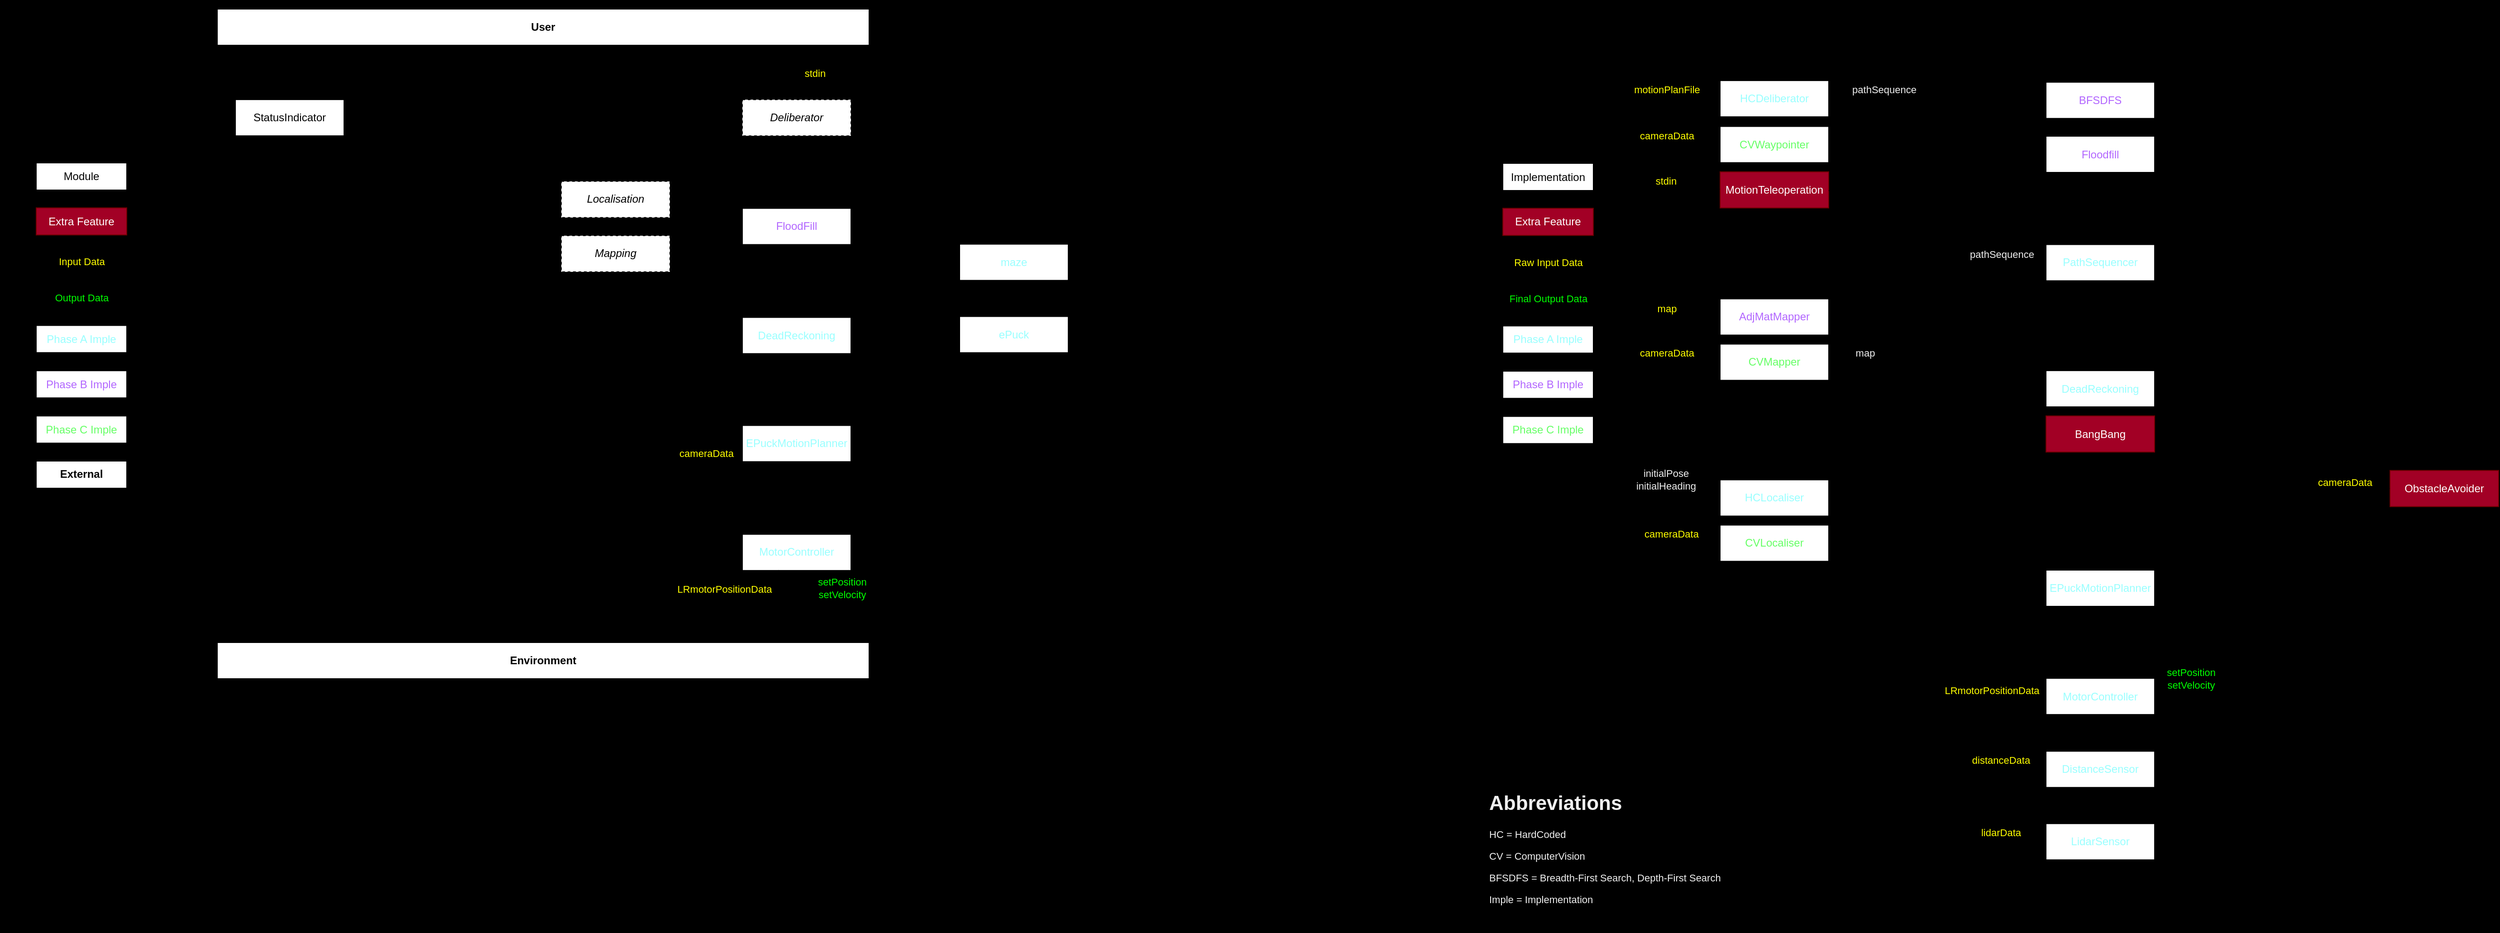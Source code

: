 <mxfile>
    <diagram id="C91cKKwiNIsFAHS6rGZc" name="Page-1">
        <mxGraphModel dx="2342" dy="593" grid="1" gridSize="10" guides="1" tooltips="1" connect="1" arrows="1" fold="1" page="1" pageScale="1" pageWidth="850" pageHeight="1100" background="#000000" math="0" shadow="0">
            <root>
                <mxCell id="0"/>
                <mxCell id="1" parent="0"/>
                <mxCell id="363" value="&lt;span&gt;Models&lt;/span&gt;" style="rounded=0;whiteSpace=wrap;html=1;fillColor=none;labelPosition=center;verticalLabelPosition=middle;align=center;verticalAlign=top;fontStyle=4" parent="1" vertex="1">
                    <mxGeometry x="-560" y="279.65" width="160" height="179.92" as="geometry"/>
                </mxCell>
                <mxCell id="359" value="MotionPlanner" style="rounded=0;whiteSpace=wrap;html=1;dashed=1;fillColor=none;labelPosition=center;verticalLabelPosition=top;align=center;verticalAlign=bottom;fontStyle=2" parent="1" vertex="1">
                    <mxGeometry x="640" y="660" width="160" height="80" as="geometry"/>
                </mxCell>
                <mxCell id="201" value="Deliberator" style="rounded=0;whiteSpace=wrap;html=1;dashed=1;fillColor=none;labelPosition=center;verticalLabelPosition=top;align=center;verticalAlign=bottom;fontStyle=2" parent="1" vertex="1">
                    <mxGeometry x="280" y="120" width="160" height="180" as="geometry"/>
                </mxCell>
                <mxCell id="110" value="&lt;u&gt;TaskControl&lt;/u&gt;" style="rounded=0;whiteSpace=wrap;html=1;fillColor=none;labelPosition=center;verticalLabelPosition=middle;align=center;verticalAlign=top;textDirection=ltr;" parent="1" vertex="1">
                    <mxGeometry x="-1180" y="120" width="540" height="600" as="geometry"/>
                </mxCell>
                <mxCell id="161" value="Localiser" style="rounded=0;whiteSpace=wrap;html=1;dashed=1;fillColor=none;labelPosition=center;verticalLabelPosition=top;align=center;verticalAlign=bottom;fontStyle=2" parent="1" vertex="1">
                    <mxGeometry x="280" y="560.25" width="160" height="130" as="geometry"/>
                </mxCell>
                <mxCell id="95" style="edgeStyle=orthogonalEdgeStyle;rounded=0;orthogonalLoop=1;jettySize=auto;html=1;" parent="1" source="98" edge="1">
                    <mxGeometry relative="1" as="geometry">
                        <mxPoint x="-700" y="760" as="targetPoint"/>
                        <Array as="points">
                            <mxPoint x="-700" y="740"/>
                            <mxPoint x="-700" y="740"/>
                        </Array>
                    </mxGeometry>
                </mxCell>
                <mxCell id="96" value="setPosition&lt;br&gt;setVelocity" style="edgeLabel;html=1;align=center;verticalAlign=middle;resizable=0;points=[];labelBackgroundColor=none;fontColor=#00FF00;" parent="95" vertex="1" connectable="0">
                    <mxGeometry x="-0.203" y="-1" relative="1" as="geometry">
                        <mxPoint x="31" y="-12" as="offset"/>
                    </mxGeometry>
                </mxCell>
                <mxCell id="98" value="MotorController" style="rounded=0;whiteSpace=wrap;html=1;fontColor=#99FFFF;" parent="1" vertex="1">
                    <mxGeometry x="-780" y="640.42" width="120" height="40" as="geometry"/>
                </mxCell>
                <mxCell id="107" value="StatusIndicator" style="rounded=0;whiteSpace=wrap;html=1;" parent="1" vertex="1">
                    <mxGeometry x="-1340" y="160.08" width="120" height="40" as="geometry"/>
                </mxCell>
                <mxCell id="117" value="&lt;b&gt;Environment&lt;/b&gt;" style="rounded=0;whiteSpace=wrap;html=1;" parent="1" vertex="1">
                    <mxGeometry x="-1360" y="760" width="720" height="40" as="geometry"/>
                </mxCell>
                <mxCell id="123" style="edgeStyle=orthogonalEdgeStyle;rounded=0;orthogonalLoop=1;jettySize=auto;html=1;" parent="1" source="126" edge="1">
                    <mxGeometry relative="1" as="geometry">
                        <mxPoint x="-720.0" y="520.42" as="targetPoint"/>
                    </mxGeometry>
                </mxCell>
                <mxCell id="124" value="angle&lt;br&gt;distance&lt;br&gt;linearVelocity&lt;br&gt;angularVelocity" style="edgeLabel;html=1;align=center;verticalAlign=middle;resizable=0;points=[];labelBackgroundColor=none;" parent="123" vertex="1" connectable="0">
                    <mxGeometry x="-0.72" y="1" relative="1" as="geometry">
                        <mxPoint x="39" y="28" as="offset"/>
                    </mxGeometry>
                </mxCell>
                <mxCell id="126" value="DeadReckoning" style="rounded=0;whiteSpace=wrap;html=1;fontStyle=0;fontColor=#99FFFF;" parent="1" vertex="1">
                    <mxGeometry x="-780" y="400.76" width="120" height="40" as="geometry"/>
                </mxCell>
                <mxCell id="152" style="edgeStyle=orthogonalEdgeStyle;rounded=0;orthogonalLoop=1;jettySize=auto;html=1;" parent="1" source="150" target="136" edge="1">
                    <mxGeometry relative="1" as="geometry">
                        <mxPoint x="-890" y="250.25" as="sourcePoint"/>
                        <Array as="points">
                            <mxPoint x="-820" y="330.42"/>
                            <mxPoint x="-820" y="300.42"/>
                        </Array>
                    </mxGeometry>
                </mxCell>
                <mxCell id="156" value="graph" style="edgeLabel;html=1;align=center;verticalAlign=middle;resizable=0;points=[];labelBackgroundColor=none;" parent="152" vertex="1" connectable="0">
                    <mxGeometry x="-0.35" relative="1" as="geometry">
                        <mxPoint x="4" y="10" as="offset"/>
                    </mxGeometry>
                </mxCell>
                <mxCell id="129" value="User" style="rounded=0;whiteSpace=wrap;html=1;labelBackgroundColor=none;fontStyle=1" parent="1" vertex="1">
                    <mxGeometry x="-1360" y="60" width="720" height="40" as="geometry"/>
                </mxCell>
                <mxCell id="137" style="edgeStyle=orthogonalEdgeStyle;rounded=0;orthogonalLoop=1;jettySize=auto;html=1;" parent="1" source="136" target="126" edge="1">
                    <mxGeometry relative="1" as="geometry"/>
                </mxCell>
                <mxCell id="138" value="motion" style="edgeLabel;html=1;align=center;verticalAlign=middle;resizable=0;points=[];labelBackgroundColor=none;" parent="137" vertex="1" connectable="0">
                    <mxGeometry x="-0.299" y="-1" relative="1" as="geometry">
                        <mxPoint x="21" y="12" as="offset"/>
                    </mxGeometry>
                </mxCell>
                <mxCell id="136" value="FloodFill" style="rounded=0;whiteSpace=wrap;html=1;fontStyle=0;fontColor=#B266FF;" parent="1" vertex="1">
                    <mxGeometry x="-780" y="280.25" width="120" height="40" as="geometry"/>
                </mxCell>
                <mxCell id="186" style="edgeStyle=orthogonalEdgeStyle;rounded=0;orthogonalLoop=1;jettySize=auto;html=1;fontSize=11;" parent="1" source="148" target="136" edge="1">
                    <mxGeometry relative="1" as="geometry"/>
                </mxCell>
                <mxCell id="187" value="currentPose&lt;br&gt;currentHeading" style="edgeLabel;html=1;align=center;verticalAlign=middle;resizable=0;points=[];fontSize=11;labelBackgroundColor=none;" parent="186" vertex="1" connectable="0">
                    <mxGeometry x="-0.469" y="2" relative="1" as="geometry">
                        <mxPoint x="18" y="-18" as="offset"/>
                    </mxGeometry>
                </mxCell>
                <mxCell id="148" value="Localisation" style="rounded=0;whiteSpace=wrap;html=1;dashed=1;fontStyle=2" parent="1" vertex="1">
                    <mxGeometry x="-980" y="250.42" width="120" height="40" as="geometry"/>
                </mxCell>
                <mxCell id="149" value="&lt;font color=&quot;#99ffff&quot;&gt;HCLocaliser&lt;/font&gt;" style="rounded=0;whiteSpace=wrap;html=1;" parent="1" vertex="1">
                    <mxGeometry x="300" y="580.25" width="120" height="40" as="geometry"/>
                </mxCell>
                <mxCell id="150" value="Mapping" style="rounded=0;whiteSpace=wrap;html=1;dashed=1;fontStyle=2" parent="1" vertex="1">
                    <mxGeometry x="-980" y="310.42" width="120" height="40" as="geometry"/>
                </mxCell>
                <mxCell id="158" value="RSA (Integration)" style="text;html=1;align=center;verticalAlign=middle;resizable=0;points=[];autosize=1;strokeColor=none;fontSize=24;fontStyle=1" parent="1" vertex="1">
                    <mxGeometry x="-1600" y="50" width="210" height="30" as="geometry"/>
                </mxCell>
                <mxCell id="160" value="&lt;font color=&quot;#99ffff&quot;&gt;ePuck&lt;/font&gt;" style="rounded=0;whiteSpace=wrap;html=1;" parent="1" vertex="1">
                    <mxGeometry x="-540" y="399.74" width="120" height="40" as="geometry"/>
                </mxCell>
                <mxCell id="162" value="PathPlanner" style="rounded=0;whiteSpace=wrap;html=1;dashed=1;fillColor=none;labelPosition=center;verticalLabelPosition=top;align=center;verticalAlign=bottom;fontStyle=2" parent="1" vertex="1">
                    <mxGeometry x="640" y="120.51" width="160" height="139.49" as="geometry"/>
                </mxCell>
                <mxCell id="163" value="BFSDFS" style="rounded=0;whiteSpace=wrap;html=1;fontColor=#B266FF;" parent="1" vertex="1">
                    <mxGeometry x="660" y="140.85" width="120" height="40" as="geometry"/>
                </mxCell>
                <mxCell id="164" value="Floodfill" style="rounded=0;whiteSpace=wrap;html=1;fontColor=#B266FF;" parent="1" vertex="1">
                    <mxGeometry x="660" y="200.51" width="120" height="40" as="geometry"/>
                </mxCell>
                <mxCell id="174" value="CVLocaliser" style="rounded=0;whiteSpace=wrap;html=1;fontColor=#66FF66;" parent="1" vertex="1">
                    <mxGeometry x="300" y="630.25" width="120" height="40" as="geometry"/>
                </mxCell>
                <mxCell id="175" value="TrajectoryPlanner" style="rounded=0;whiteSpace=wrap;html=1;dashed=1;fillColor=none;labelPosition=center;verticalLabelPosition=top;align=center;verticalAlign=bottom;fontStyle=2" parent="1" vertex="1">
                    <mxGeometry x="640" y="439.57" width="160" height="130" as="geometry"/>
                </mxCell>
                <mxCell id="176" value="DeadReckoning" style="rounded=0;whiteSpace=wrap;html=1;fontColor=#99FFFF;" parent="1" vertex="1">
                    <mxGeometry x="660" y="459.57" width="120" height="40" as="geometry"/>
                </mxCell>
                <mxCell id="177" value="BangBang" style="rounded=0;whiteSpace=wrap;html=1;fillColor=#a20025;strokeColor=#6F0000;fontColor=#ffffff;" parent="1" vertex="1">
                    <mxGeometry x="660" y="509.57" width="120" height="40" as="geometry"/>
                </mxCell>
                <mxCell id="178" value="MotionTeleoperation" style="rounded=0;whiteSpace=wrap;html=1;fillColor=#a20025;strokeColor=#6F0000;fontColor=#ffffff;" parent="1" vertex="1">
                    <mxGeometry x="300" y="239.82" width="120" height="40" as="geometry"/>
                </mxCell>
                <mxCell id="179" value="ObstacleAvoider" style="rounded=0;whiteSpace=wrap;html=1;fillColor=#a20025;strokeColor=#6F0000;fontColor=#ffffff;" parent="1" vertex="1">
                    <mxGeometry x="1040" y="569.86" width="120" height="40" as="geometry"/>
                </mxCell>
                <mxCell id="197" style="edgeStyle=orthogonalEdgeStyle;rounded=0;orthogonalLoop=1;jettySize=auto;html=1;fontSize=11;" parent="1" edge="1">
                    <mxGeometry relative="1" as="geometry">
                        <mxPoint x="-340" y="339" as="targetPoint"/>
                        <mxPoint x="-420" y="339.002" as="sourcePoint"/>
                        <Array as="points">
                            <mxPoint x="-385" y="338.83"/>
                            <mxPoint x="-350" y="339.83"/>
                        </Array>
                    </mxGeometry>
                </mxCell>
                <mxCell id="228" value="cellWidth" style="edgeLabel;html=1;align=center;verticalAlign=middle;resizable=0;points=[];fontSize=11;labelBackgroundColor=none;" parent="197" vertex="1" connectable="0">
                    <mxGeometry x="-0.248" y="2" relative="1" as="geometry">
                        <mxPoint x="20" y="-8" as="offset"/>
                    </mxGeometry>
                </mxCell>
                <mxCell id="182" value="&lt;font color=&quot;#99ffff&quot;&gt;maze&lt;/font&gt;" style="rounded=0;whiteSpace=wrap;html=1;" parent="1" vertex="1">
                    <mxGeometry x="-540" y="319.82" width="120" height="40" as="geometry"/>
                </mxCell>
                <mxCell id="183" value="Mapper" style="rounded=0;whiteSpace=wrap;html=1;dashed=1;fillColor=none;labelPosition=center;verticalLabelPosition=top;align=center;verticalAlign=bottom;fontStyle=2" parent="1" vertex="1">
                    <mxGeometry x="280" y="360.25" width="160" height="129.75" as="geometry"/>
                </mxCell>
                <mxCell id="184" value="&lt;font&gt;AdjMatMapper&lt;/font&gt;" style="rounded=0;whiteSpace=wrap;html=1;fontColor=#B266FF;" parent="1" vertex="1">
                    <mxGeometry x="300" y="380.25" width="120" height="40" as="geometry"/>
                </mxCell>
                <mxCell id="185" value="CVMapper" style="rounded=0;whiteSpace=wrap;html=1;fontColor=#66FF66;" parent="1" vertex="1">
                    <mxGeometry x="300" y="430.25" width="120" height="40" as="geometry"/>
                </mxCell>
                <mxCell id="199" style="edgeStyle=orthogonalEdgeStyle;rounded=0;orthogonalLoop=1;jettySize=auto;html=1;fontSize=11;" parent="1" edge="1">
                    <mxGeometry relative="1" as="geometry">
                        <mxPoint x="-340" y="419.61" as="targetPoint"/>
                        <mxPoint x="-420" y="419.41" as="sourcePoint"/>
                        <Array as="points">
                            <mxPoint x="-360" y="419.61"/>
                            <mxPoint x="-360" y="419.61"/>
                        </Array>
                    </mxGeometry>
                </mxCell>
                <mxCell id="211" value="wheelRadius&lt;br&gt;axleLength&lt;br&gt;maxSpeed&lt;br&gt;maxMotorSpeed" style="edgeLabel;html=1;align=center;verticalAlign=middle;resizable=0;points=[];fontSize=11;labelBackgroundColor=none;" parent="199" vertex="1" connectable="0">
                    <mxGeometry x="0.711" y="1" relative="1" as="geometry">
                        <mxPoint x="-9" y="-29" as="offset"/>
                    </mxGeometry>
                </mxCell>
                <mxCell id="203" value="CVWaypointer" style="rounded=0;whiteSpace=wrap;html=1;fontColor=#66FF66;" parent="1" vertex="1">
                    <mxGeometry x="300" y="189.74" width="120" height="40" as="geometry"/>
                </mxCell>
                <mxCell id="208" style="edgeStyle=orthogonalEdgeStyle;rounded=0;orthogonalLoop=1;jettySize=auto;html=1;fontSize=11;startArrow=none;startFill=0;endArrow=classic;endFill=1;" parent="1" source="204" target="136" edge="1">
                    <mxGeometry relative="1" as="geometry"/>
                </mxCell>
                <mxCell id="209" value="motionSequence" style="edgeLabel;html=1;align=center;verticalAlign=middle;resizable=0;points=[];fontSize=11;labelBackgroundColor=none;" parent="208" vertex="1" connectable="0">
                    <mxGeometry x="-0.24" relative="1" as="geometry">
                        <mxPoint x="50" as="offset"/>
                    </mxGeometry>
                </mxCell>
                <mxCell id="204" value="Deliberator" style="rounded=0;whiteSpace=wrap;html=1;dashed=1;fontStyle=2" parent="1" vertex="1">
                    <mxGeometry x="-780" y="160.08" width="120" height="40" as="geometry"/>
                </mxCell>
                <mxCell id="214" style="edgeStyle=orthogonalEdgeStyle;rounded=0;orthogonalLoop=1;jettySize=auto;html=1;fontSize=11;startArrow=classic;startFill=1;endArrow=none;endFill=0;" parent="1" edge="1">
                    <mxGeometry relative="1" as="geometry">
                        <mxPoint x="220" y="400.25" as="targetPoint"/>
                        <mxPoint x="300" y="400.25" as="sourcePoint"/>
                    </mxGeometry>
                </mxCell>
                <mxCell id="254" value="map" style="edgeLabel;html=1;align=center;verticalAlign=middle;resizable=0;points=[];fontSize=11;labelBackgroundColor=none;fontColor=#FFFF00;" parent="214" vertex="1" connectable="0">
                    <mxGeometry x="0.291" relative="1" as="geometry">
                        <mxPoint x="-8" y="-10" as="offset"/>
                    </mxGeometry>
                </mxCell>
                <mxCell id="215" style="edgeStyle=orthogonalEdgeStyle;rounded=0;orthogonalLoop=1;jettySize=auto;html=1;fontSize=11;" parent="1" edge="1">
                    <mxGeometry relative="1" as="geometry">
                        <mxPoint x="500" y="399.26" as="targetPoint"/>
                        <mxPoint x="420" y="399.26" as="sourcePoint"/>
                    </mxGeometry>
                </mxCell>
                <mxCell id="245" value="graph" style="edgeLabel;html=1;align=center;verticalAlign=middle;resizable=0;points=[];fontSize=11;labelBackgroundColor=none;" parent="215" vertex="1" connectable="0">
                    <mxGeometry x="-0.316" y="1" relative="1" as="geometry">
                        <mxPoint x="13" y="-9" as="offset"/>
                    </mxGeometry>
                </mxCell>
                <mxCell id="216" style="edgeStyle=orthogonalEdgeStyle;rounded=0;orthogonalLoop=1;jettySize=auto;html=1;fontSize=11;startArrow=classic;startFill=1;endArrow=none;endFill=0;" parent="1" edge="1">
                    <mxGeometry relative="1" as="geometry">
                        <mxPoint x="220" y="649.91" as="targetPoint"/>
                        <mxPoint x="300" y="649.91" as="sourcePoint"/>
                    </mxGeometry>
                </mxCell>
                <mxCell id="257" value="cameraData" style="edgeLabel;html=1;align=center;verticalAlign=middle;resizable=0;points=[];fontSize=11;labelBackgroundColor=none;fontColor=#FFFF00;" parent="216" vertex="1" connectable="0">
                    <mxGeometry x="0.241" y="-2" relative="1" as="geometry">
                        <mxPoint x="-5" y="-8" as="offset"/>
                    </mxGeometry>
                </mxCell>
                <mxCell id="217" style="edgeStyle=orthogonalEdgeStyle;rounded=0;orthogonalLoop=1;jettySize=auto;html=1;fontSize=11;" parent="1" edge="1">
                    <mxGeometry relative="1" as="geometry">
                        <mxPoint x="520" y="625.01" as="targetPoint"/>
                        <mxPoint x="440" y="625.01" as="sourcePoint"/>
                    </mxGeometry>
                </mxCell>
                <mxCell id="234" value="currentPose&lt;br&gt;currentHeading" style="edgeLabel;html=1;align=center;verticalAlign=middle;resizable=0;points=[];fontSize=11;labelBackgroundColor=none;" parent="217" vertex="1" connectable="0">
                    <mxGeometry x="0.235" y="3" relative="1" as="geometry">
                        <mxPoint x="1" y="-17" as="offset"/>
                    </mxGeometry>
                </mxCell>
                <mxCell id="218" style="edgeStyle=orthogonalEdgeStyle;rounded=0;orthogonalLoop=1;jettySize=auto;html=1;fontSize=11;startArrow=classic;startFill=1;endArrow=none;endFill=0;" parent="1" edge="1">
                    <mxGeometry relative="1" as="geometry">
                        <mxPoint x="580" y="159.8" as="targetPoint"/>
                        <mxPoint x="660" y="159.8" as="sourcePoint"/>
                    </mxGeometry>
                </mxCell>
                <mxCell id="230" value="graph&lt;br&gt;currentPose&lt;br&gt;currentHeading&lt;br&gt;destination" style="edgeLabel;html=1;align=center;verticalAlign=middle;resizable=0;points=[];fontSize=11;labelBackgroundColor=none;" parent="218" vertex="1" connectable="0">
                    <mxGeometry x="-0.249" y="-3" relative="1" as="geometry">
                        <mxPoint x="-30" y="-27" as="offset"/>
                    </mxGeometry>
                </mxCell>
                <mxCell id="219" style="edgeStyle=orthogonalEdgeStyle;rounded=0;orthogonalLoop=1;jettySize=auto;html=1;fontSize=11;" parent="1" edge="1">
                    <mxGeometry relative="1" as="geometry">
                        <mxPoint x="880" y="190.09" as="targetPoint"/>
                        <mxPoint x="800" y="190.09" as="sourcePoint"/>
                    </mxGeometry>
                </mxCell>
                <mxCell id="229" value="pathSequence" style="edgeLabel;html=1;align=center;verticalAlign=middle;resizable=0;points=[];fontSize=11;labelBackgroundColor=none;" parent="219" vertex="1" connectable="0">
                    <mxGeometry x="0.204" y="2" relative="1" as="geometry">
                        <mxPoint x="-8" y="-9" as="offset"/>
                    </mxGeometry>
                </mxCell>
                <mxCell id="220" style="edgeStyle=orthogonalEdgeStyle;rounded=0;orthogonalLoop=1;jettySize=auto;html=1;fontSize=11;startArrow=classic;startFill=1;endArrow=none;endFill=0;" parent="1" edge="1">
                    <mxGeometry relative="1" as="geometry">
                        <mxPoint x="560" y="504.28" as="targetPoint"/>
                        <mxPoint x="640" y="504.28" as="sourcePoint"/>
                    </mxGeometry>
                </mxCell>
                <mxCell id="227" value="motion" style="edgeLabel;html=1;align=center;verticalAlign=middle;resizable=0;points=[];fontSize=11;labelBackgroundColor=none;" parent="220" vertex="1" connectable="0">
                    <mxGeometry x="0.315" relative="1" as="geometry">
                        <mxPoint x="3" y="-14" as="offset"/>
                    </mxGeometry>
                </mxCell>
                <mxCell id="221" style="edgeStyle=orthogonalEdgeStyle;rounded=0;orthogonalLoop=1;jettySize=auto;html=1;fontSize=11;labelBackgroundColor=none;" parent="1" edge="1">
                    <mxGeometry relative="1" as="geometry">
                        <mxPoint x="880" y="504.28" as="targetPoint"/>
                        <mxPoint x="800" y="504.28" as="sourcePoint"/>
                    </mxGeometry>
                </mxCell>
                <mxCell id="226" value="angle&lt;br&gt;distance&lt;br&gt;linearVelocity&lt;br&gt;angularVelocity" style="edgeLabel;html=1;align=center;verticalAlign=middle;resizable=0;points=[];fontSize=11;labelBackgroundColor=none;" parent="221" vertex="1" connectable="0">
                    <mxGeometry x="0.328" y="3" relative="1" as="geometry">
                        <mxPoint x="-13" y="-30" as="offset"/>
                    </mxGeometry>
                </mxCell>
                <mxCell id="222" style="edgeStyle=orthogonalEdgeStyle;rounded=0;orthogonalLoop=1;jettySize=auto;html=1;fontSize=11;startArrow=classic;startFill=1;endArrow=none;endFill=0;" parent="1" edge="1">
                    <mxGeometry relative="1" as="geometry">
                        <mxPoint x="960" y="589.57" as="targetPoint"/>
                        <mxPoint x="1040" y="589.57" as="sourcePoint"/>
                    </mxGeometry>
                </mxCell>
                <mxCell id="232" value="pose&lt;br&gt;velocity&lt;br&gt;&lt;font color=&quot;#ffff00&quot;&gt;cameraData&lt;/font&gt;" style="edgeLabel;html=1;align=center;verticalAlign=middle;resizable=0;points=[];fontSize=11;labelBackgroundColor=none;" parent="222" vertex="1" connectable="0">
                    <mxGeometry x="0.196" relative="1" as="geometry">
                        <mxPoint x="-2" y="-20" as="offset"/>
                    </mxGeometry>
                </mxCell>
                <mxCell id="223" style="edgeStyle=orthogonalEdgeStyle;rounded=0;orthogonalLoop=1;jettySize=auto;html=1;fontSize=11;" parent="1" edge="1">
                    <mxGeometry relative="1" as="geometry">
                        <mxPoint x="880" y="699.36" as="targetPoint"/>
                        <mxPoint x="800" y="699.36" as="sourcePoint"/>
                        <Array as="points">
                            <mxPoint x="830" y="699.79"/>
                            <mxPoint x="830" y="699.79"/>
                        </Array>
                    </mxGeometry>
                </mxCell>
                <mxCell id="231" value="LRmotorPosition&lt;br&gt;LRmotorVelocity" style="edgeLabel;html=1;align=center;verticalAlign=middle;resizable=0;points=[];fontSize=11;labelBackgroundColor=none;" parent="223" vertex="1" connectable="0">
                    <mxGeometry x="-0.282" y="-2" relative="1" as="geometry">
                        <mxPoint x="21" y="-22" as="offset"/>
                    </mxGeometry>
                </mxCell>
                <mxCell id="235" style="edgeStyle=orthogonalEdgeStyle;rounded=0;orthogonalLoop=1;jettySize=auto;html=1;fontSize=11;startArrow=classic;startFill=1;endArrow=none;endFill=0;" parent="1" edge="1">
                    <mxGeometry relative="1" as="geometry">
                        <mxPoint x="220" y="599.91" as="targetPoint"/>
                        <mxPoint x="300" y="599.91" as="sourcePoint"/>
                    </mxGeometry>
                </mxCell>
                <mxCell id="258" value="&lt;span style=&quot;&quot;&gt;initialPose&lt;br&gt;initialHeading&lt;br&gt;&lt;/span&gt;" style="edgeLabel;html=1;align=center;verticalAlign=middle;resizable=0;points=[];fontSize=11;labelBackgroundColor=none;fontColor=#F0F0F0;" parent="235" vertex="1" connectable="0">
                    <mxGeometry x="0.194" y="-1" relative="1" as="geometry">
                        <mxPoint x="-12" y="-19" as="offset"/>
                    </mxGeometry>
                </mxCell>
                <mxCell id="247" value="Interfaces &amp;amp; Implementations" style="text;html=1;align=center;verticalAlign=middle;resizable=0;points=[];autosize=1;strokeColor=none;fontSize=24;fontStyle=1" parent="1" vertex="1">
                    <mxGeometry x="40" y="50" width="350" height="30" as="geometry"/>
                </mxCell>
                <mxCell id="259" style="edgeStyle=orthogonalEdgeStyle;rounded=0;orthogonalLoop=1;jettySize=auto;html=1;fontSize=11;startArrow=classic;startFill=1;endArrow=none;endFill=0;" parent="1" edge="1">
                    <mxGeometry relative="1" as="geometry">
                        <mxPoint x="580" y="220.22" as="targetPoint"/>
                        <mxPoint x="660" y="220.22" as="sourcePoint"/>
                    </mxGeometry>
                </mxCell>
                <mxCell id="260" value="graph&lt;br&gt;currentPose&lt;br&gt;currentHeading&lt;br&gt;destination" style="edgeLabel;html=1;align=center;verticalAlign=middle;resizable=0;points=[];fontSize=11;labelBackgroundColor=none;" parent="259" vertex="1" connectable="0">
                    <mxGeometry x="-0.249" y="-3" relative="1" as="geometry">
                        <mxPoint x="-30" y="-26" as="offset"/>
                    </mxGeometry>
                </mxCell>
                <mxCell id="261" style="edgeStyle=orthogonalEdgeStyle;rounded=0;orthogonalLoop=1;jettySize=auto;html=1;fontSize=11;startArrow=classic;startFill=1;endArrow=none;endFill=0;" parent="1" edge="1">
                    <mxGeometry relative="1" as="geometry">
                        <mxPoint x="220" y="259.06" as="targetPoint"/>
                        <mxPoint x="300" y="259.06" as="sourcePoint"/>
                    </mxGeometry>
                </mxCell>
                <mxCell id="262" value="stdin" style="edgeLabel;html=1;align=center;verticalAlign=middle;resizable=0;points=[];fontSize=11;labelBackgroundColor=none;fontColor=#FFFF00;" parent="261" vertex="1" connectable="0">
                    <mxGeometry x="-0.249" y="-3" relative="1" as="geometry">
                        <mxPoint x="-30" y="-6" as="offset"/>
                    </mxGeometry>
                </mxCell>
                <mxCell id="263" value="MotorController" style="rounded=0;whiteSpace=wrap;html=1;fontColor=#99FFFF;" parent="1" vertex="1">
                    <mxGeometry x="660" y="799.58" width="120" height="40" as="geometry"/>
                </mxCell>
                <mxCell id="264" style="edgeStyle=orthogonalEdgeStyle;rounded=0;orthogonalLoop=1;jettySize=auto;html=1;fontSize=11;startArrow=classic;startFill=1;endArrow=none;endFill=0;" parent="1" edge="1">
                    <mxGeometry relative="1" as="geometry">
                        <mxPoint x="580" y="819.58" as="targetPoint"/>
                        <mxPoint x="660" y="819.58" as="sourcePoint"/>
                    </mxGeometry>
                </mxCell>
                <mxCell id="265" value="LRmotorPosition&lt;br&gt;LRmotorVelocity&lt;br&gt;&lt;span style=&quot;color: rgb(255 , 255 , 0)&quot;&gt;LRmotorPositionData&lt;/span&gt;" style="edgeLabel;html=1;align=center;verticalAlign=middle;resizable=0;points=[];fontSize=11;labelBackgroundColor=none;" parent="264" vertex="1" connectable="0">
                    <mxGeometry x="0.196" relative="1" as="geometry">
                        <mxPoint x="-12" y="-20" as="offset"/>
                    </mxGeometry>
                </mxCell>
                <mxCell id="266" style="edgeStyle=orthogonalEdgeStyle;rounded=0;orthogonalLoop=1;jettySize=auto;html=1;fontSize=11;" parent="1" edge="1">
                    <mxGeometry relative="1" as="geometry">
                        <mxPoint x="860" y="819.58" as="targetPoint"/>
                        <mxPoint x="780" y="819.58" as="sourcePoint"/>
                    </mxGeometry>
                </mxCell>
                <mxCell id="267" value="setPosition&lt;br&gt;setVelocity" style="edgeLabel;html=1;align=center;verticalAlign=middle;resizable=0;points=[];fontSize=11;labelBackgroundColor=none;fontColor=#00FF00;" parent="266" vertex="1" connectable="0">
                    <mxGeometry x="-0.282" y="-2" relative="1" as="geometry">
                        <mxPoint x="11" y="-22" as="offset"/>
                    </mxGeometry>
                </mxCell>
                <mxCell id="273" value="DistanceSensor" style="rounded=0;html=1;whiteSpace=wrap;fontColor=#99FFFF;" parent="1" vertex="1">
                    <mxGeometry x="660" y="880.15" width="120" height="40" as="geometry"/>
                </mxCell>
                <mxCell id="274" style="edgeStyle=orthogonalEdgeStyle;rounded=0;orthogonalLoop=1;jettySize=auto;html=1;fontSize=11;startArrow=classic;startFill=1;endArrow=none;endFill=0;" parent="1" edge="1">
                    <mxGeometry relative="1" as="geometry">
                        <mxPoint x="580" y="899.81" as="targetPoint"/>
                        <mxPoint x="660" y="899.81" as="sourcePoint"/>
                    </mxGeometry>
                </mxCell>
                <mxCell id="275" value="distanceData" style="edgeLabel;html=1;align=center;verticalAlign=middle;resizable=0;points=[];fontSize=11;labelBackgroundColor=none;fontColor=#FFFF00;" parent="274" vertex="1" connectable="0">
                    <mxGeometry x="0.196" relative="1" as="geometry">
                        <mxPoint x="-2" y="-10" as="offset"/>
                    </mxGeometry>
                </mxCell>
                <mxCell id="276" style="edgeStyle=orthogonalEdgeStyle;rounded=0;orthogonalLoop=1;jettySize=auto;html=1;fontSize=11;" parent="1" edge="1">
                    <mxGeometry relative="1" as="geometry">
                        <mxPoint x="860" y="899.81" as="targetPoint"/>
                        <mxPoint x="780" y="899.81" as="sourcePoint"/>
                    </mxGeometry>
                </mxCell>
                <mxCell id="277" value="obstacles" style="edgeLabel;html=1;align=center;verticalAlign=middle;resizable=0;points=[];fontSize=11;labelBackgroundColor=none;" parent="276" vertex="1" connectable="0">
                    <mxGeometry x="-0.282" y="-2" relative="1" as="geometry">
                        <mxPoint x="11" y="-11" as="offset"/>
                    </mxGeometry>
                </mxCell>
                <mxCell id="278" value="LidarSensor" style="rounded=0;html=1;whiteSpace=wrap;fontColor=#99FFFF;" parent="1" vertex="1">
                    <mxGeometry x="660" y="960.15" width="120" height="40" as="geometry"/>
                </mxCell>
                <mxCell id="279" style="edgeStyle=orthogonalEdgeStyle;rounded=0;orthogonalLoop=1;jettySize=auto;html=1;fontSize=11;startArrow=classic;startFill=1;endArrow=none;endFill=0;" parent="1" edge="1">
                    <mxGeometry relative="1" as="geometry">
                        <mxPoint x="580" y="979.81" as="targetPoint"/>
                        <mxPoint x="660" y="979.81" as="sourcePoint"/>
                    </mxGeometry>
                </mxCell>
                <mxCell id="280" value="lidarData" style="edgeLabel;html=1;align=center;verticalAlign=middle;resizable=0;points=[];fontSize=11;labelBackgroundColor=none;fontColor=#FFFF00;" parent="279" vertex="1" connectable="0">
                    <mxGeometry x="0.196" relative="1" as="geometry">
                        <mxPoint x="-2" y="-10" as="offset"/>
                    </mxGeometry>
                </mxCell>
                <mxCell id="281" style="edgeStyle=orthogonalEdgeStyle;rounded=0;orthogonalLoop=1;jettySize=auto;html=1;fontSize=11;" parent="1" edge="1">
                    <mxGeometry relative="1" as="geometry">
                        <mxPoint x="860" y="979.81" as="targetPoint"/>
                        <mxPoint x="780" y="979.81" as="sourcePoint"/>
                    </mxGeometry>
                </mxCell>
                <mxCell id="282" value="obstacles" style="edgeLabel;html=1;align=center;verticalAlign=middle;resizable=0;points=[];fontSize=11;labelBackgroundColor=none;" parent="281" vertex="1" connectable="0">
                    <mxGeometry x="-0.282" y="-2" relative="1" as="geometry">
                        <mxPoint x="11" y="-12" as="offset"/>
                    </mxGeometry>
                </mxCell>
                <mxCell id="290" style="edgeStyle=orthogonalEdgeStyle;rounded=0;orthogonalLoop=1;jettySize=auto;html=1;fontSize=11;startArrow=classic;startFill=1;endArrow=none;endFill=0;" parent="1" edge="1">
                    <mxGeometry relative="1" as="geometry">
                        <mxPoint x="220" y="450.08" as="targetPoint"/>
                        <mxPoint x="300" y="450.08" as="sourcePoint"/>
                    </mxGeometry>
                </mxCell>
                <mxCell id="291" value="cameraData" style="edgeLabel;html=1;align=center;verticalAlign=middle;resizable=0;points=[];fontSize=11;labelBackgroundColor=none;fontColor=#FFFF00;" parent="290" vertex="1" connectable="0">
                    <mxGeometry x="0.291" relative="1" as="geometry">
                        <mxPoint x="-8" y="-10" as="offset"/>
                    </mxGeometry>
                </mxCell>
                <mxCell id="294" style="edgeStyle=orthogonalEdgeStyle;rounded=0;orthogonalLoop=1;jettySize=auto;html=1;fontSize=11;startArrow=classic;startFill=1;endArrow=none;endFill=0;" parent="1" edge="1">
                    <mxGeometry relative="1" as="geometry">
                        <mxPoint x="220" y="209.45" as="targetPoint"/>
                        <mxPoint x="300" y="209.45" as="sourcePoint"/>
                    </mxGeometry>
                </mxCell>
                <mxCell id="295" value="cameraData" style="edgeLabel;html=1;align=center;verticalAlign=middle;resizable=0;points=[];fontSize=11;labelBackgroundColor=none;fontColor=#FFFF00;" parent="294" vertex="1" connectable="0">
                    <mxGeometry x="0.291" relative="1" as="geometry">
                        <mxPoint x="-8" y="-10" as="offset"/>
                    </mxGeometry>
                </mxCell>
                <mxCell id="298" value="&lt;h1&gt;Abbreviations&lt;/h1&gt;&lt;p&gt;HC = HardCoded&lt;/p&gt;&lt;p&gt;CV = ComputerVision&lt;/p&gt;&lt;p&gt;BFSDFS = Breadth-First Search, Depth-First Search&lt;/p&gt;&lt;p&gt;Imple = Implementation&lt;/p&gt;" style="text;html=1;strokeColor=none;fillColor=none;spacing=5;spacingTop=-20;whiteSpace=wrap;overflow=hidden;rounded=0;labelBackgroundColor=none;fontSize=11;fontColor=#F0F0F0;" parent="1" vertex="1">
                    <mxGeometry x="40" y="920" width="300" height="160" as="geometry"/>
                </mxCell>
                <mxCell id="303" value="" style="group;fontStyle=2" parent="1" vertex="1" connectable="0">
                    <mxGeometry x="40" y="120.51" width="140" height="439.49" as="geometry"/>
                </mxCell>
                <mxCell id="249" value="Legend" style="rounded=0;whiteSpace=wrap;html=1;labelBackgroundColor=none;fontSize=11;fillColor=none;labelPosition=center;verticalLabelPosition=top;align=center;verticalAlign=bottom;" parent="303" vertex="1">
                    <mxGeometry width="140" height="439.49" as="geometry"/>
                </mxCell>
                <mxCell id="250" value="Interface" style="rounded=0;whiteSpace=wrap;html=1;dashed=1;fillColor=none;" parent="303" vertex="1">
                    <mxGeometry x="20" y="60.0" width="100" height="30" as="geometry"/>
                </mxCell>
                <mxCell id="251" value="Implementation" style="rounded=0;whiteSpace=wrap;html=1;" parent="303" vertex="1">
                    <mxGeometry x="20" y="110.0" width="100" height="30" as="geometry"/>
                </mxCell>
                <mxCell id="252" value="" style="endArrow=classic;html=1;" parent="303" edge="1">
                    <mxGeometry width="50" height="50" as="geometry">
                        <mxPoint x="20" y="30.0" as="sourcePoint"/>
                        <mxPoint x="120" y="30.0" as="targetPoint"/>
                    </mxGeometry>
                </mxCell>
                <mxCell id="253" value="&lt;font style=&quot;font-size: 12px&quot;&gt;Information Flow&lt;/font&gt;" style="edgeLabel;html=1;align=center;verticalAlign=middle;resizable=0;points=[];labelBackgroundColor=none;" parent="252" vertex="1" connectable="0">
                    <mxGeometry x="0.267" y="1" relative="1" as="geometry">
                        <mxPoint x="-13" y="-9" as="offset"/>
                    </mxGeometry>
                </mxCell>
                <mxCell id="256" value="Extra Feature" style="rounded=0;whiteSpace=wrap;html=1;fillColor=#a20025;strokeColor=#6F0000;fontColor=#ffffff;" parent="303" vertex="1">
                    <mxGeometry x="20" y="159.66" width="100" height="30" as="geometry"/>
                </mxCell>
                <mxCell id="289" value="Raw Input Data" style="text;html=1;align=center;verticalAlign=middle;resizable=0;points=[];autosize=1;strokeColor=none;fontSize=11;fontColor=#FFFF00;" parent="303" vertex="1">
                    <mxGeometry x="25" y="209.23" width="90" height="20" as="geometry"/>
                </mxCell>
                <mxCell id="297" value="Final Output Data" style="text;html=1;align=center;verticalAlign=middle;resizable=0;points=[];autosize=1;strokeColor=none;fontSize=11;fontColor=#00FF00;" parent="303" vertex="1">
                    <mxGeometry x="20" y="249.06" width="100" height="20" as="geometry"/>
                </mxCell>
                <mxCell id="299" value="&lt;font color=&quot;#99ffff&quot;&gt;Phase A Imple&lt;/font&gt;" style="rounded=0;whiteSpace=wrap;html=1;" parent="303" vertex="1">
                    <mxGeometry x="20" y="289.66" width="100" height="30" as="geometry"/>
                </mxCell>
                <mxCell id="300" value="&lt;font&gt;Phase B Imple&lt;/font&gt;" style="rounded=0;whiteSpace=wrap;html=1;fontColor=#B266FF;" parent="303" vertex="1">
                    <mxGeometry x="20" y="339.66" width="100" height="30" as="geometry"/>
                </mxCell>
                <mxCell id="301" value="&lt;font&gt;Phase C Imple&lt;/font&gt;" style="rounded=0;whiteSpace=wrap;html=1;fontColor=#66FF66;" parent="303" vertex="1">
                    <mxGeometry x="20" y="389.66" width="100" height="30" as="geometry"/>
                </mxCell>
                <mxCell id="326" style="edgeStyle=orthogonalEdgeStyle;rounded=0;orthogonalLoop=1;jettySize=auto;html=1;" parent="1" target="98" edge="1">
                    <mxGeometry relative="1" as="geometry">
                        <mxPoint x="-720" y="560.42" as="sourcePoint"/>
                        <mxPoint x="-720.17" y="641.36" as="targetPoint"/>
                    </mxGeometry>
                </mxCell>
                <mxCell id="327" value="LRmotorPosition&lt;br&gt;LRmotorVelocity" style="edgeLabel;html=1;align=center;verticalAlign=middle;resizable=0;points=[];labelBackgroundColor=none;" parent="326" vertex="1" connectable="0">
                    <mxGeometry x="-0.72" y="1" relative="1" as="geometry">
                        <mxPoint x="49" y="19" as="offset"/>
                    </mxGeometry>
                </mxCell>
                <mxCell id="328" style="edgeStyle=orthogonalEdgeStyle;rounded=0;orthogonalLoop=1;jettySize=auto;html=1;fontSize=11;startArrow=classic;startFill=1;endArrow=none;endFill=0;" parent="1" edge="1">
                    <mxGeometry relative="1" as="geometry">
                        <mxPoint x="-740" y="759.36" as="targetPoint"/>
                        <mxPoint x="-740" y="679.78" as="sourcePoint"/>
                    </mxGeometry>
                </mxCell>
                <mxCell id="329" value="LRmotorPositionData" style="edgeLabel;html=1;align=center;verticalAlign=middle;resizable=0;points=[];fontSize=11;labelBackgroundColor=none;fontColor=#FFFF00;" parent="328" vertex="1" connectable="0">
                    <mxGeometry x="0.196" relative="1" as="geometry">
                        <mxPoint x="-60" y="-27" as="offset"/>
                    </mxGeometry>
                </mxCell>
                <mxCell id="330" style="edgeStyle=orthogonalEdgeStyle;rounded=0;orthogonalLoop=1;jettySize=auto;html=1;fontSize=11;startArrow=classic;startFill=1;endArrow=none;endFill=0;" parent="1" edge="1">
                    <mxGeometry relative="1" as="geometry">
                        <mxPoint x="-1010" y="760" as="targetPoint"/>
                        <mxPoint x="-780" y="540.429" as="sourcePoint"/>
                        <Array as="points">
                            <mxPoint x="-860" y="540"/>
                            <mxPoint x="-860" y="760"/>
                        </Array>
                    </mxGeometry>
                </mxCell>
                <mxCell id="331" value="cameraData" style="edgeLabel;html=1;align=center;verticalAlign=middle;resizable=0;points=[];fontSize=11;labelBackgroundColor=none;fontColor=#FFFF00;" parent="330" vertex="1" connectable="0">
                    <mxGeometry x="0.196" relative="1" as="geometry">
                        <mxPoint x="40" y="-179" as="offset"/>
                    </mxGeometry>
                </mxCell>
                <mxCell id="305" value="Legend" style="rounded=0;whiteSpace=wrap;html=1;labelBackgroundColor=none;fontSize=11;fillColor=none;labelPosition=center;verticalLabelPosition=top;align=center;verticalAlign=bottom;" parent="1" vertex="1">
                    <mxGeometry x="-1580" y="120.51" width="140" height="489.49" as="geometry"/>
                </mxCell>
                <mxCell id="307" value="Module" style="rounded=0;whiteSpace=wrap;html=1;" parent="1" vertex="1">
                    <mxGeometry x="-1560" y="230" width="100" height="30" as="geometry"/>
                </mxCell>
                <mxCell id="308" value="" style="endArrow=classic;html=1;" parent="1" edge="1">
                    <mxGeometry x="-1580" y="120.51" width="50" height="50" as="geometry">
                        <mxPoint x="-1560" y="150.51" as="sourcePoint"/>
                        <mxPoint x="-1460" y="150.51" as="targetPoint"/>
                    </mxGeometry>
                </mxCell>
                <mxCell id="309" value="&lt;font style=&quot;font-size: 12px&quot;&gt;Information Flow&lt;/font&gt;" style="edgeLabel;html=1;align=center;verticalAlign=middle;resizable=0;points=[];labelBackgroundColor=none;" parent="308" vertex="1" connectable="0">
                    <mxGeometry x="0.267" y="1" relative="1" as="geometry">
                        <mxPoint x="-13" y="-9" as="offset"/>
                    </mxGeometry>
                </mxCell>
                <mxCell id="310" value="Extra Feature" style="rounded=0;whiteSpace=wrap;html=1;fillColor=#a20025;strokeColor=#6F0000;fontColor=#ffffff;" parent="1" vertex="1">
                    <mxGeometry x="-1560" y="279.66" width="100" height="30" as="geometry"/>
                </mxCell>
                <mxCell id="311" value="Input Data" style="text;html=1;align=center;verticalAlign=middle;resizable=0;points=[];autosize=1;strokeColor=none;fontSize=11;fontColor=#FFFF00;" parent="1" vertex="1">
                    <mxGeometry x="-1545" y="329.23" width="70" height="20" as="geometry"/>
                </mxCell>
                <mxCell id="312" value="Output Data" style="text;html=1;align=center;verticalAlign=middle;resizable=0;points=[];autosize=1;strokeColor=none;fontSize=11;fontColor=#00FF00;" parent="1" vertex="1">
                    <mxGeometry x="-1545" y="369.06" width="70" height="20" as="geometry"/>
                </mxCell>
                <mxCell id="313" value="&lt;font color=&quot;#99ffff&quot;&gt;Phase A Imple&lt;/font&gt;" style="rounded=0;whiteSpace=wrap;html=1;" parent="1" vertex="1">
                    <mxGeometry x="-1560" y="409.66" width="100" height="30" as="geometry"/>
                </mxCell>
                <mxCell id="314" value="&lt;font&gt;Phase B Imple&lt;/font&gt;" style="rounded=0;whiteSpace=wrap;html=1;fontColor=#B266FF;" parent="1" vertex="1">
                    <mxGeometry x="-1560" y="459.66" width="100" height="30" as="geometry"/>
                </mxCell>
                <mxCell id="315" value="&lt;font&gt;Phase C Imple&lt;/font&gt;" style="rounded=0;whiteSpace=wrap;html=1;fontColor=#66FF66;" parent="1" vertex="1">
                    <mxGeometry x="-1560" y="509.66" width="100" height="30" as="geometry"/>
                </mxCell>
                <mxCell id="332" value="&lt;u&gt;Module Group&lt;/u&gt;" style="rounded=0;whiteSpace=wrap;html=1;fillColor=none;" parent="1" vertex="1">
                    <mxGeometry x="-1560" y="180.85" width="100" height="30" as="geometry"/>
                </mxCell>
                <mxCell id="333" value="" style="endArrow=classic;html=1;labelBackgroundColor=none;fontSize=11;fontColor=#F0F0F0;" parent="1" source="107" edge="1">
                    <mxGeometry width="50" height="50" relative="1" as="geometry">
                        <mxPoint x="-1250" y="230.6" as="sourcePoint"/>
                        <mxPoint x="-1280" y="100.6" as="targetPoint"/>
                    </mxGeometry>
                </mxCell>
                <mxCell id="334" value="" style="endArrow=classic;html=1;labelBackgroundColor=none;fontSize=11;fontColor=#F0F0F0;" parent="1" target="204" edge="1">
                    <mxGeometry width="50" height="50" relative="1" as="geometry">
                        <mxPoint x="-720.29" y="100.93" as="sourcePoint"/>
                        <mxPoint x="-720.29" y="160.51" as="targetPoint"/>
                    </mxGeometry>
                </mxCell>
                <mxCell id="336" value="stdin" style="edgeLabel;html=1;align=center;verticalAlign=middle;resizable=0;points=[];fontSize=11;fontColor=#FFFF00;labelBackgroundColor=none;" parent="334" vertex="1" connectable="0">
                    <mxGeometry x="-0.653" y="-3" relative="1" as="geometry">
                        <mxPoint x="23" y="19" as="offset"/>
                    </mxGeometry>
                </mxCell>
                <mxCell id="340" style="edgeStyle=orthogonalEdgeStyle;rounded=0;orthogonalLoop=1;jettySize=auto;html=1;fontSize=11;" parent="1" edge="1">
                    <mxGeometry relative="1" as="geometry">
                        <mxPoint x="500" y="260.57" as="targetPoint"/>
                        <mxPoint x="420" y="260.57" as="sourcePoint"/>
                    </mxGeometry>
                </mxCell>
                <mxCell id="341" value="pathSequence" style="edgeLabel;html=1;align=center;verticalAlign=middle;resizable=0;points=[];fontSize=11;labelBackgroundColor=none;" parent="340" vertex="1" connectable="0">
                    <mxGeometry x="-0.231" y="3" relative="1" as="geometry">
                        <mxPoint x="29" y="-7" as="offset"/>
                    </mxGeometry>
                </mxCell>
                <mxCell id="344" value="" style="endArrow=classic;html=1;labelBackgroundColor=none;fontSize=11;fontColor=#FFFF00;entryX=1;entryY=0.5;entryDx=0;entryDy=0;" parent="1" target="107" edge="1">
                    <mxGeometry width="50" height="50" relative="1" as="geometry">
                        <mxPoint x="-1180" y="180" as="sourcePoint"/>
                        <mxPoint x="-1230" y="315.26" as="targetPoint"/>
                    </mxGeometry>
                </mxCell>
                <mxCell id="345" value="External" style="rounded=0;whiteSpace=wrap;html=1;fontStyle=1" parent="1" vertex="1">
                    <mxGeometry x="-1560" y="559.49" width="100" height="30" as="geometry"/>
                </mxCell>
                <mxCell id="346" value="&lt;font color=&quot;#99ffff&quot;&gt;HCDeliberator&lt;/font&gt;" style="rounded=0;whiteSpace=wrap;html=1;" parent="1" vertex="1">
                    <mxGeometry x="300" y="139.06" width="120" height="40" as="geometry"/>
                </mxCell>
                <mxCell id="347" style="edgeStyle=orthogonalEdgeStyle;rounded=0;orthogonalLoop=1;jettySize=auto;html=1;fontSize=11;startArrow=classic;startFill=1;endArrow=none;endFill=0;" parent="1" edge="1">
                    <mxGeometry relative="1" as="geometry">
                        <mxPoint x="580" y="339.91" as="targetPoint"/>
                        <mxPoint x="660" y="339.91" as="sourcePoint"/>
                    </mxGeometry>
                </mxCell>
                <mxCell id="348" value="pathSequence" style="edgeLabel;html=1;align=center;verticalAlign=middle;resizable=0;points=[];fontSize=11;labelBackgroundColor=none;fontColor=#F0F0F0;" parent="347" vertex="1" connectable="0">
                    <mxGeometry x="0.291" relative="1" as="geometry">
                        <mxPoint x="2" y="-9" as="offset"/>
                    </mxGeometry>
                </mxCell>
                <mxCell id="354" value="EPuckMotionPlanner" style="rounded=0;whiteSpace=wrap;html=1;fontColor=#99FFFF;" parent="1" vertex="1">
                    <mxGeometry x="660" y="680" width="120" height="40" as="geometry"/>
                </mxCell>
                <mxCell id="355" style="edgeStyle=orthogonalEdgeStyle;rounded=0;orthogonalLoop=1;jettySize=auto;html=1;fontSize=11;startArrow=classic;startFill=1;endArrow=none;endFill=0;" parent="1" edge="1">
                    <mxGeometry relative="1" as="geometry">
                        <mxPoint x="560" y="699.66" as="targetPoint"/>
                        <mxPoint x="640" y="699.66" as="sourcePoint"/>
                    </mxGeometry>
                </mxCell>
                <mxCell id="356" value="angle&lt;br&gt;distance&lt;br&gt;linearVelocity&lt;br&gt;angularVelocity" style="edgeLabel;html=1;align=center;verticalAlign=middle;resizable=0;points=[];fontSize=11;labelBackgroundColor=none;" parent="355" vertex="1" connectable="0">
                    <mxGeometry x="0.196" relative="1" as="geometry">
                        <mxPoint x="-2" y="-30" as="offset"/>
                    </mxGeometry>
                </mxCell>
                <mxCell id="360" value="EPuckMotionPlanner" style="rounded=0;whiteSpace=wrap;html=1;fontColor=#99FFFF;" parent="1" vertex="1">
                    <mxGeometry x="-780" y="520.17" width="120" height="40" as="geometry"/>
                </mxCell>
                <mxCell id="364" value="&lt;span&gt;Utils&lt;/span&gt;" style="rounded=0;whiteSpace=wrap;html=1;fillColor=none;labelPosition=center;verticalLabelPosition=middle;align=center;verticalAlign=top;fontStyle=4" parent="1" vertex="1">
                    <mxGeometry x="-560" y="520.08" width="160" height="199.92" as="geometry"/>
                </mxCell>
                <mxCell id="366" style="edgeStyle=orthogonalEdgeStyle;rounded=0;orthogonalLoop=1;jettySize=auto;html=1;fontSize=11;" parent="1" edge="1">
                    <mxGeometry relative="1" as="geometry">
                        <mxPoint x="500" y="209.66" as="targetPoint"/>
                        <mxPoint x="420" y="209.66" as="sourcePoint"/>
                    </mxGeometry>
                </mxCell>
                <mxCell id="367" value="destination" style="edgeLabel;html=1;align=center;verticalAlign=middle;resizable=0;points=[];fontSize=11;labelBackgroundColor=none;" parent="366" vertex="1" connectable="0">
                    <mxGeometry x="-0.231" y="3" relative="1" as="geometry">
                        <mxPoint x="19" y="-8" as="offset"/>
                    </mxGeometry>
                </mxCell>
                <mxCell id="368" value="&lt;font color=&quot;#99ffff&quot;&gt;PathSequencer&lt;/font&gt;" style="rounded=0;whiteSpace=wrap;html=1;" parent="1" vertex="1">
                    <mxGeometry x="660" y="320.25" width="120" height="40" as="geometry"/>
                </mxCell>
                <mxCell id="369" style="edgeStyle=orthogonalEdgeStyle;rounded=0;orthogonalLoop=1;jettySize=auto;html=1;fontSize=11;startArrow=classic;startFill=1;endArrow=none;endFill=0;" parent="1" edge="1">
                    <mxGeometry relative="1" as="geometry">
                        <mxPoint x="220" y="158.72" as="targetPoint"/>
                        <mxPoint x="300" y="158.72" as="sourcePoint"/>
                    </mxGeometry>
                </mxCell>
                <mxCell id="370" value="motionPlanFile" style="edgeLabel;html=1;align=center;verticalAlign=middle;resizable=0;points=[];fontSize=11;labelBackgroundColor=none;fontColor=#FFFF00;" parent="369" vertex="1" connectable="0">
                    <mxGeometry x="0.291" relative="1" as="geometry">
                        <mxPoint x="-8" y="-10" as="offset"/>
                    </mxGeometry>
                </mxCell>
                <mxCell id="371" style="edgeStyle=orthogonalEdgeStyle;rounded=0;orthogonalLoop=1;jettySize=auto;html=1;fontSize=11;startArrow=classic;startFill=1;endArrow=none;endFill=0;" parent="1" edge="1">
                    <mxGeometry relative="1" as="geometry">
                        <mxPoint x="420" y="159.23" as="targetPoint"/>
                        <mxPoint x="500" y="159.23" as="sourcePoint"/>
                    </mxGeometry>
                </mxCell>
                <mxCell id="372" value="pathSequence" style="edgeLabel;html=1;align=center;verticalAlign=middle;resizable=0;points=[];fontSize=11;labelBackgroundColor=none;fontColor=#F0F0F0;" parent="371" vertex="1" connectable="0">
                    <mxGeometry x="0.291" relative="1" as="geometry">
                        <mxPoint x="32" y="-10" as="offset"/>
                    </mxGeometry>
                </mxCell>
                <mxCell id="373" style="edgeStyle=orthogonalEdgeStyle;rounded=0;orthogonalLoop=1;jettySize=auto;html=1;fontSize=11;startArrow=classic;startFill=1;endArrow=none;endFill=0;" parent="1" edge="1">
                    <mxGeometry relative="1" as="geometry">
                        <mxPoint x="780" y="340.06" as="targetPoint"/>
                        <mxPoint x="860" y="340.06" as="sourcePoint"/>
                    </mxGeometry>
                </mxCell>
                <mxCell id="374" value="motion" style="edgeLabel;html=1;align=center;verticalAlign=middle;resizable=0;points=[];fontSize=11;labelBackgroundColor=none;" parent="373" vertex="1" connectable="0">
                    <mxGeometry x="0.315" relative="1" as="geometry">
                        <mxPoint x="12" y="-10" as="offset"/>
                    </mxGeometry>
                </mxCell>
                <mxCell id="375" style="edgeStyle=orthogonalEdgeStyle;rounded=0;orthogonalLoop=1;jettySize=auto;html=1;fontSize=11;startArrow=classic;startFill=1;endArrow=none;endFill=0;" parent="1" edge="1">
                    <mxGeometry relative="1" as="geometry">
                        <mxPoint x="420" y="450.01" as="targetPoint"/>
                        <mxPoint x="500" y="450.01" as="sourcePoint"/>
                    </mxGeometry>
                </mxCell>
                <mxCell id="376" value="map" style="edgeLabel;html=1;align=center;verticalAlign=middle;resizable=0;points=[];fontSize=11;labelBackgroundColor=none;fontColor=#F0F0F0;" parent="375" vertex="1" connectable="0">
                    <mxGeometry x="0.291" relative="1" as="geometry">
                        <mxPoint x="11" y="-10" as="offset"/>
                    </mxGeometry>
                </mxCell>
            </root>
        </mxGraphModel>
    </diagram>
</mxfile>